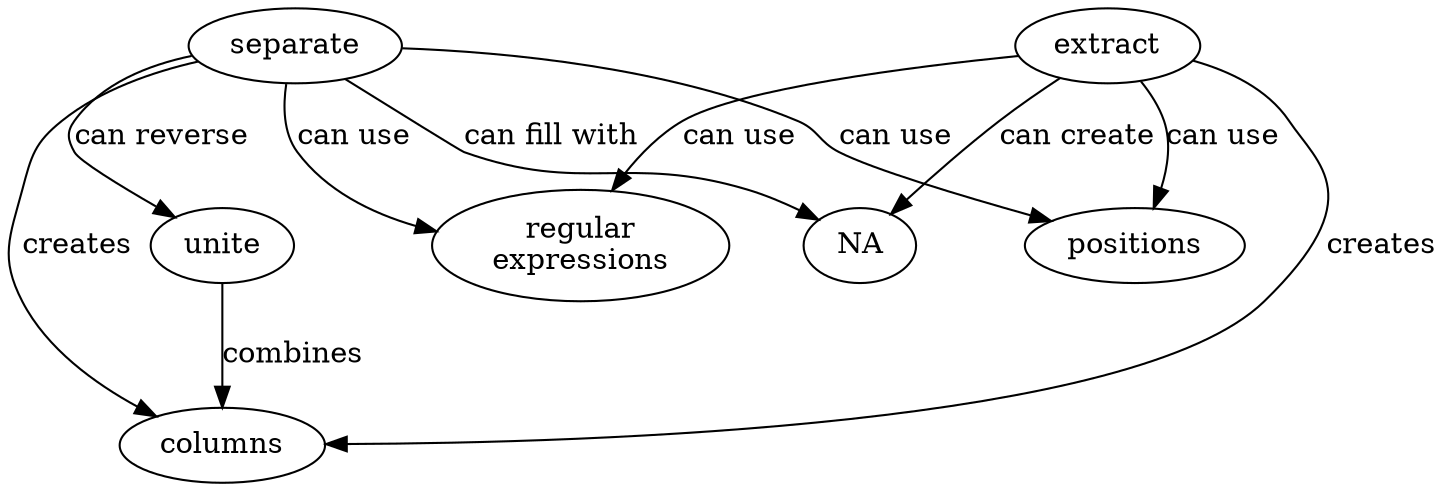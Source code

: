 digraph "separate-extract-unite" {
    separate -> positions [label="can use"];
    extract -> positions [label="can use"];
    separate -> "regular\nexpressions" [label="can use"];
    extract -> "regular\nexpressions" [label="can use"];
    separate -> columns [label="creates"];
    separate -> unite [label="can reverse"];
    extract -> columns [label="creates"];
    unite -> columns [label="combines"];
    separate -> NA [label="can fill with"];
    extract -> NA [label="can create"];
}
